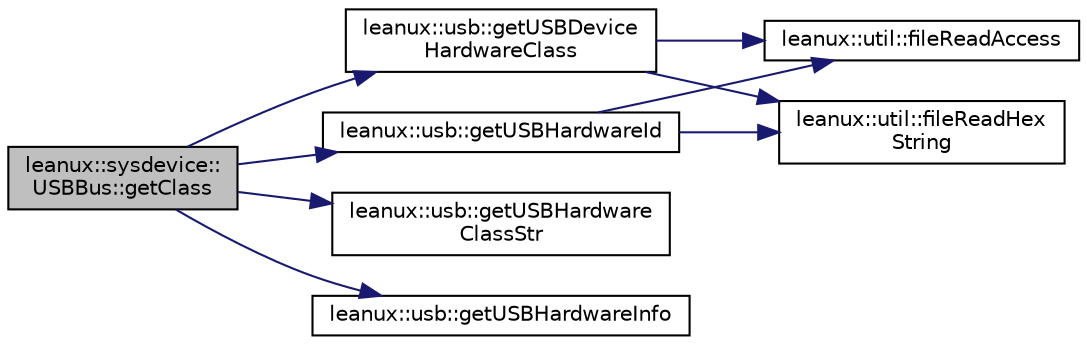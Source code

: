 digraph "leanux::sysdevice::USBBus::getClass"
{
 // LATEX_PDF_SIZE
  bgcolor="transparent";
  edge [fontname="Helvetica",fontsize="10",labelfontname="Helvetica",labelfontsize="10"];
  node [fontname="Helvetica",fontsize="10",shape=record];
  rankdir="LR";
  Node1 [label="leanux::sysdevice::\lUSBBus::getClass",height=0.2,width=0.4,color="black", fillcolor="grey75", style="filled", fontcolor="black",tooltip="Get the device class for this device."];
  Node1 -> Node2 [color="midnightblue",fontsize="10",style="solid",fontname="Helvetica"];
  Node2 [label="leanux::usb::getUSBDevice\lHardwareClass",height=0.2,width=0.4,color="black",URL="$namespaceleanux_1_1usb.html#ae3f7ed1c037eeb5c87ae8b7a21ee32f4",tooltip=" "];
  Node2 -> Node3 [color="midnightblue",fontsize="10",style="solid",fontname="Helvetica"];
  Node3 [label="leanux::util::fileReadAccess",height=0.2,width=0.4,color="black",URL="$namespaceleanux_1_1util.html#a6421ca2c46c56eebe1a486c6a498ce7d",tooltip="Test if a file exists and can be read."];
  Node2 -> Node4 [color="midnightblue",fontsize="10",style="solid",fontname="Helvetica"];
  Node4 [label="leanux::util::fileReadHex\lString",height=0.2,width=0.4,color="black",URL="$namespaceleanux_1_1util.html#a7efa8c5cecc9bb8beada58ee60fa71c4",tooltip="read the first data in the file as a hexadecimal string representation of a signed long."];
  Node1 -> Node5 [color="midnightblue",fontsize="10",style="solid",fontname="Helvetica"];
  Node5 [label="leanux::usb::getUSBHardware\lClassStr",height=0.2,width=0.4,color="black",URL="$namespaceleanux_1_1usb.html#ae829acc56dd4d026e028bf61bf2e4b3a",tooltip=" "];
  Node1 -> Node6 [color="midnightblue",fontsize="10",style="solid",fontname="Helvetica"];
  Node6 [label="leanux::usb::getUSBHardwareId",height=0.2,width=0.4,color="black",URL="$namespaceleanux_1_1usb.html#a40b22561354d4885b6abe9a59f952904",tooltip="Get the USBHardwareId from an USBDevicePath."];
  Node6 -> Node3 [color="midnightblue",fontsize="10",style="solid",fontname="Helvetica"];
  Node6 -> Node4 [color="midnightblue",fontsize="10",style="solid",fontname="Helvetica"];
  Node1 -> Node7 [color="midnightblue",fontsize="10",style="solid",fontname="Helvetica"];
  Node7 [label="leanux::usb::getUSBHardwareInfo",height=0.2,width=0.4,color="black",URL="$namespaceleanux_1_1usb.html#a72944e4549fc2c4adf4d01c2d467bb6a",tooltip="Translate an USBHardwareId into an USBHardwareInfo by using the system (/usr/share) usb...."];
}
